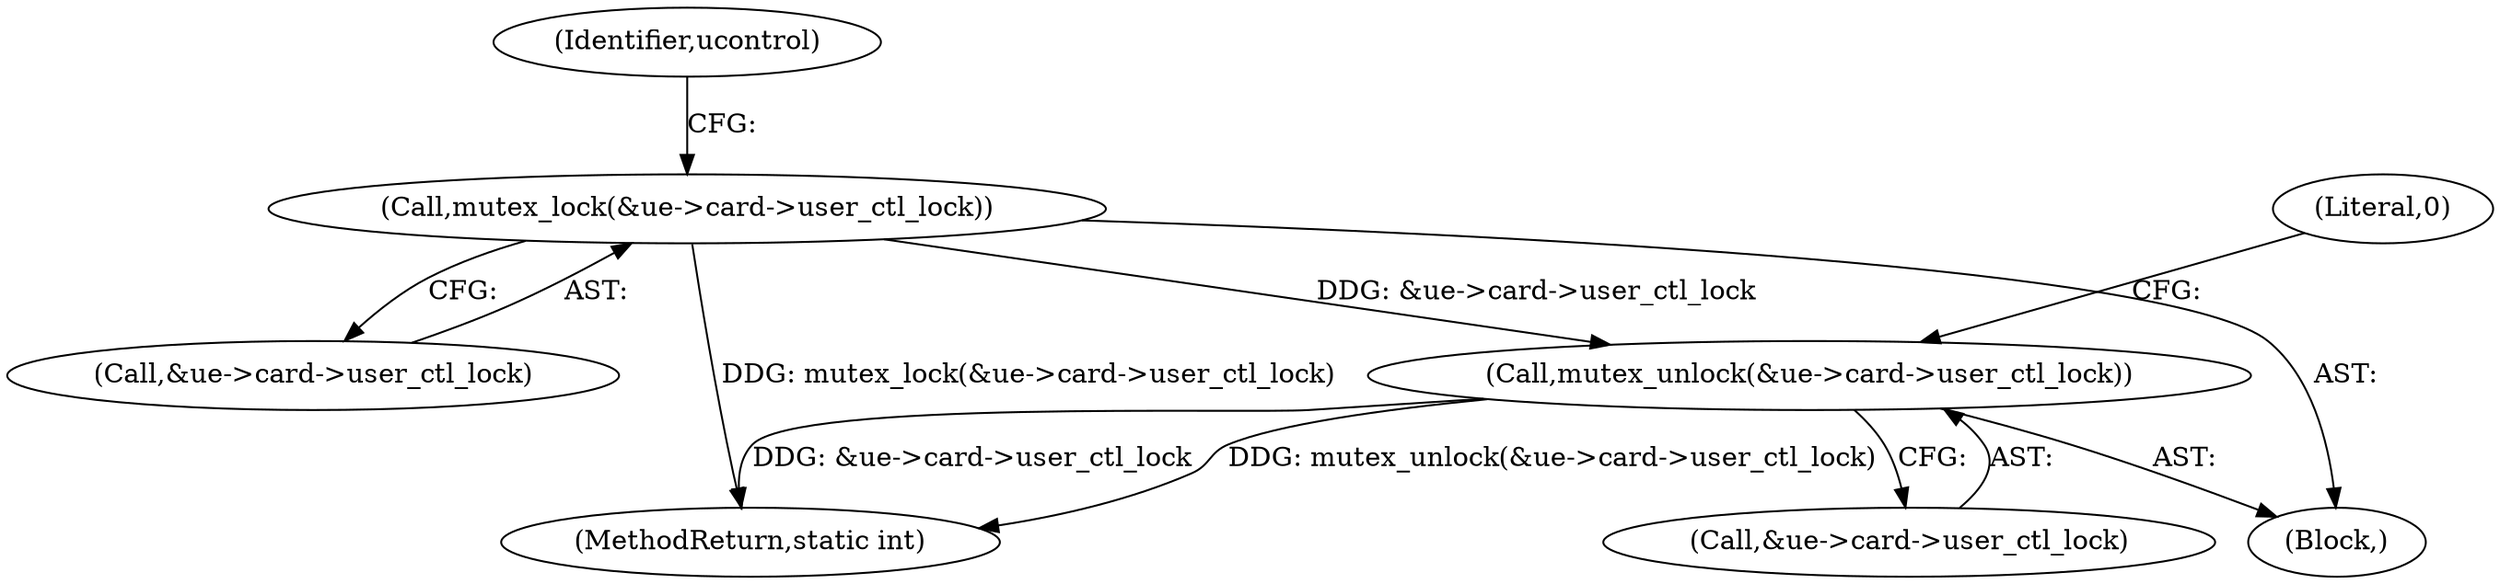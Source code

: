 digraph "0_linux_07f4d9d74a04aa7c72c5dae0ef97565f28f17b92_0@API" {
"1000128" [label="(Call,mutex_unlock(&ue->card->user_ctl_lock))"];
"1000110" [label="(Call,mutex_lock(&ue->card->user_ctl_lock))"];
"1000103" [label="(Block,)"];
"1000128" [label="(Call,mutex_unlock(&ue->card->user_ctl_lock))"];
"1000137" [label="(MethodReturn,static int)"];
"1000120" [label="(Identifier,ucontrol)"];
"1000111" [label="(Call,&ue->card->user_ctl_lock)"];
"1000110" [label="(Call,mutex_lock(&ue->card->user_ctl_lock))"];
"1000129" [label="(Call,&ue->card->user_ctl_lock)"];
"1000136" [label="(Literal,0)"];
"1000128" -> "1000103"  [label="AST: "];
"1000128" -> "1000129"  [label="CFG: "];
"1000129" -> "1000128"  [label="AST: "];
"1000136" -> "1000128"  [label="CFG: "];
"1000128" -> "1000137"  [label="DDG: &ue->card->user_ctl_lock"];
"1000128" -> "1000137"  [label="DDG: mutex_unlock(&ue->card->user_ctl_lock)"];
"1000110" -> "1000128"  [label="DDG: &ue->card->user_ctl_lock"];
"1000110" -> "1000103"  [label="AST: "];
"1000110" -> "1000111"  [label="CFG: "];
"1000111" -> "1000110"  [label="AST: "];
"1000120" -> "1000110"  [label="CFG: "];
"1000110" -> "1000137"  [label="DDG: mutex_lock(&ue->card->user_ctl_lock)"];
}
